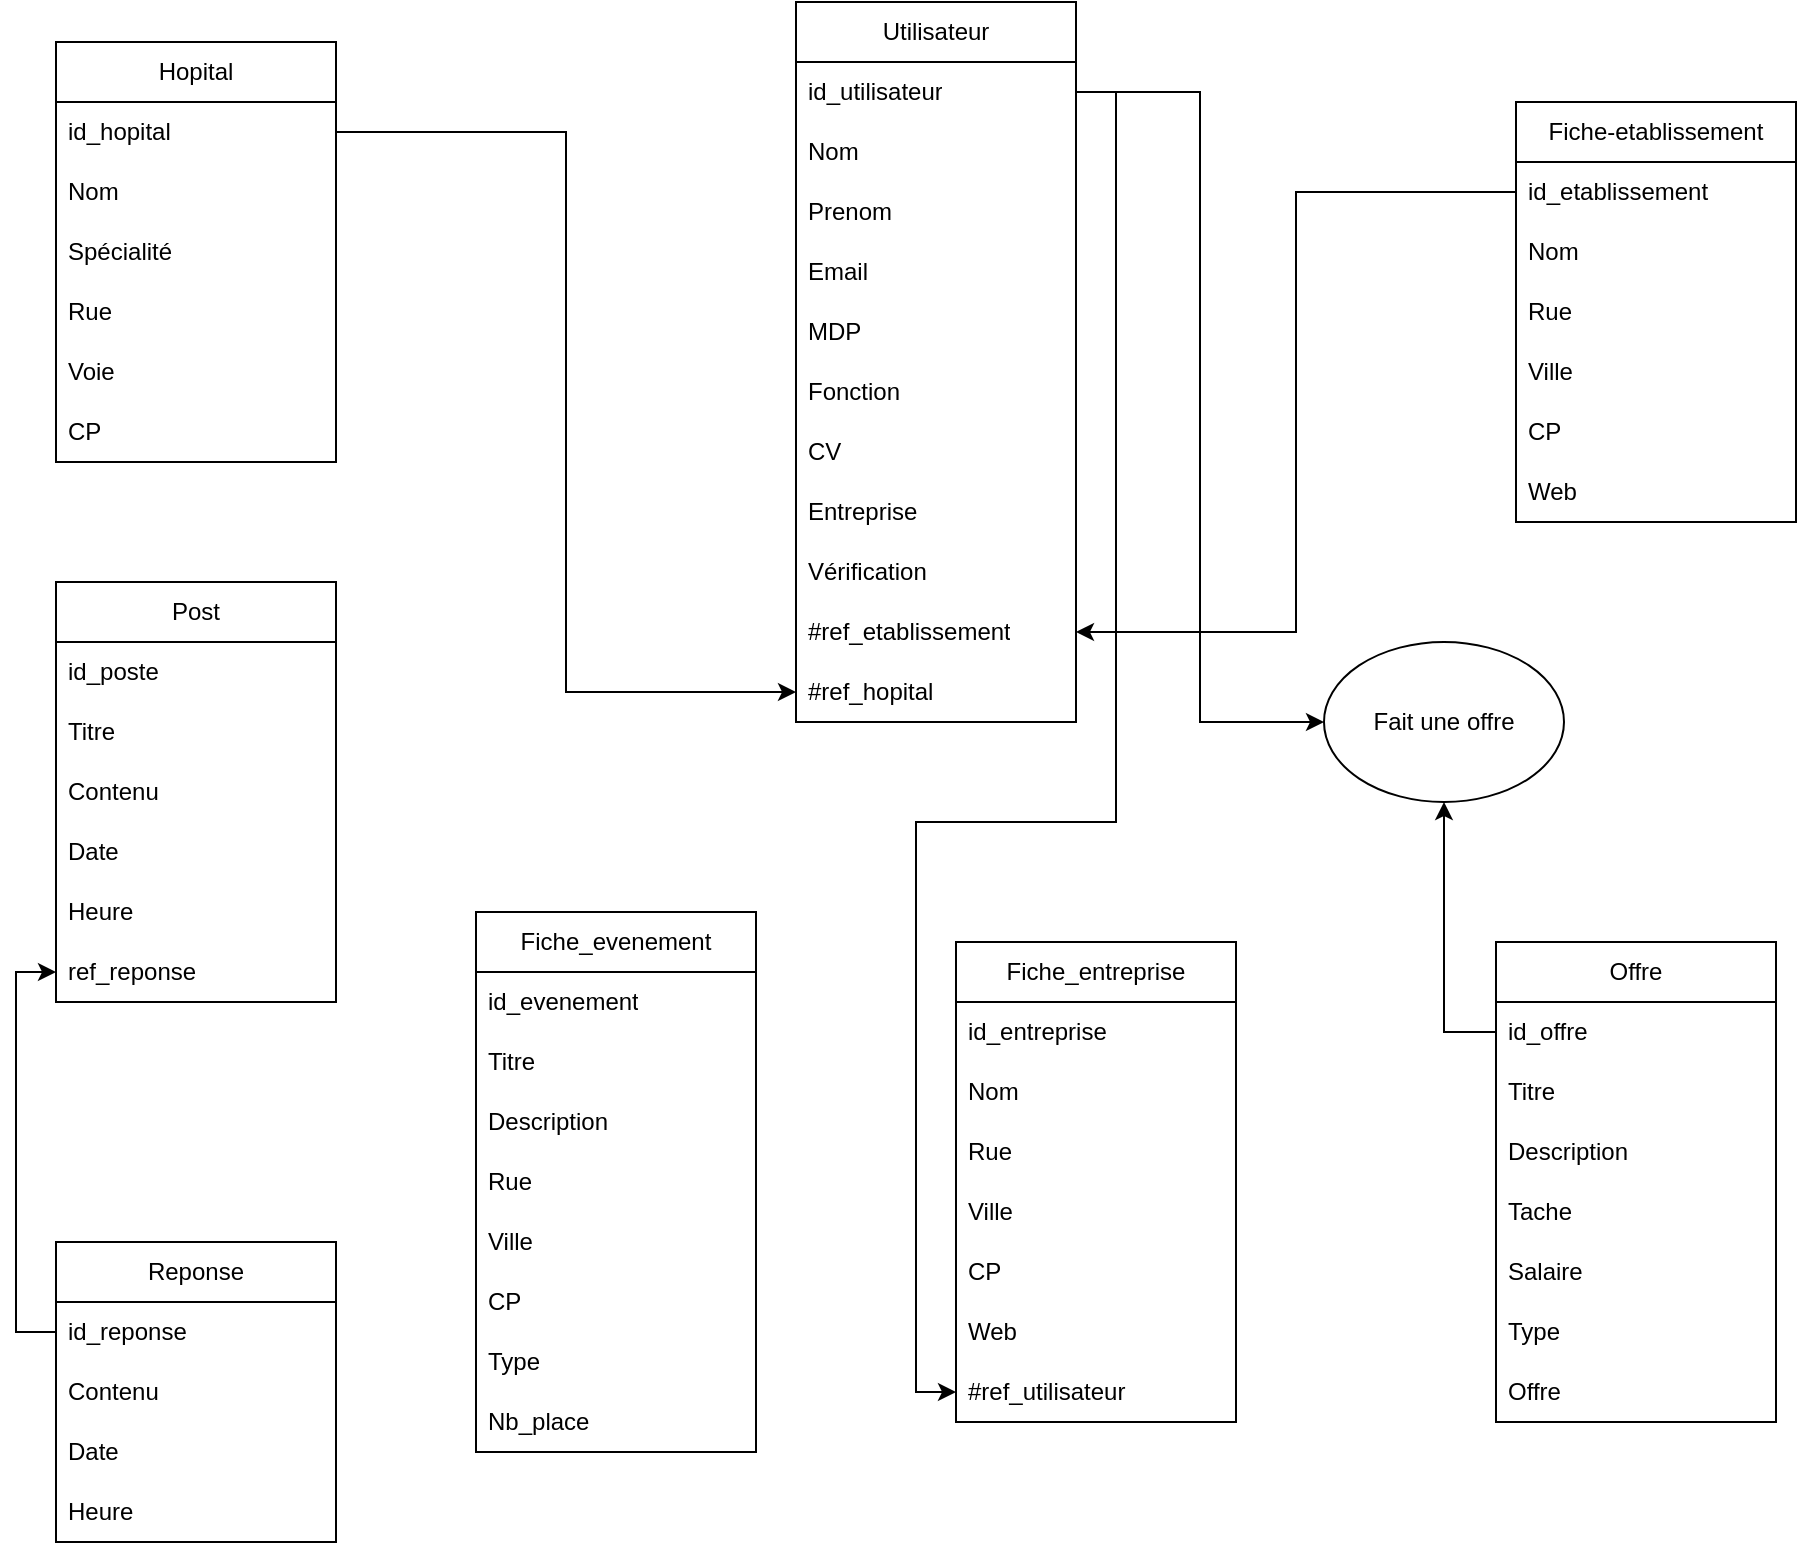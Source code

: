 <mxfile version="24.7.14">
  <diagram name="Page-1" id="6LNQsDrQWXyRYxRiRSiS">
    <mxGraphModel dx="1689" dy="-791" grid="1" gridSize="10" guides="1" tooltips="1" connect="1" arrows="1" fold="1" page="1" pageScale="1" pageWidth="827" pageHeight="1169" math="0" shadow="0">
      <root>
        <mxCell id="0" />
        <mxCell id="1" parent="0" />
        <mxCell id="l7RbJxAMahbXG61natdU-90" value="Utilisateur" style="swimlane;fontStyle=0;childLayout=stackLayout;horizontal=1;startSize=30;horizontalStack=0;resizeParent=1;resizeParentMax=0;resizeLast=0;collapsible=1;marginBottom=0;whiteSpace=wrap;html=1;" vertex="1" parent="1">
          <mxGeometry x="140" y="1540" width="140" height="360" as="geometry" />
        </mxCell>
        <mxCell id="l7RbJxAMahbXG61natdU-91" value="id_utilisateur" style="text;strokeColor=none;fillColor=none;align=left;verticalAlign=middle;spacingLeft=4;spacingRight=4;overflow=hidden;points=[[0,0.5],[1,0.5]];portConstraint=eastwest;rotatable=0;whiteSpace=wrap;html=1;" vertex="1" parent="l7RbJxAMahbXG61natdU-90">
          <mxGeometry y="30" width="140" height="30" as="geometry" />
        </mxCell>
        <mxCell id="l7RbJxAMahbXG61natdU-92" value="Nom" style="text;strokeColor=none;fillColor=none;align=left;verticalAlign=middle;spacingLeft=4;spacingRight=4;overflow=hidden;points=[[0,0.5],[1,0.5]];portConstraint=eastwest;rotatable=0;whiteSpace=wrap;html=1;" vertex="1" parent="l7RbJxAMahbXG61natdU-90">
          <mxGeometry y="60" width="140" height="30" as="geometry" />
        </mxCell>
        <mxCell id="l7RbJxAMahbXG61natdU-93" value="Prenom" style="text;strokeColor=none;fillColor=none;align=left;verticalAlign=middle;spacingLeft=4;spacingRight=4;overflow=hidden;points=[[0,0.5],[1,0.5]];portConstraint=eastwest;rotatable=0;whiteSpace=wrap;html=1;" vertex="1" parent="l7RbJxAMahbXG61natdU-90">
          <mxGeometry y="90" width="140" height="30" as="geometry" />
        </mxCell>
        <mxCell id="l7RbJxAMahbXG61natdU-94" value="Email" style="text;strokeColor=none;fillColor=none;align=left;verticalAlign=middle;spacingLeft=4;spacingRight=4;overflow=hidden;points=[[0,0.5],[1,0.5]];portConstraint=eastwest;rotatable=0;whiteSpace=wrap;html=1;" vertex="1" parent="l7RbJxAMahbXG61natdU-90">
          <mxGeometry y="120" width="140" height="30" as="geometry" />
        </mxCell>
        <mxCell id="l7RbJxAMahbXG61natdU-95" value="MDP" style="text;strokeColor=none;fillColor=none;align=left;verticalAlign=middle;spacingLeft=4;spacingRight=4;overflow=hidden;points=[[0,0.5],[1,0.5]];portConstraint=eastwest;rotatable=0;whiteSpace=wrap;html=1;" vertex="1" parent="l7RbJxAMahbXG61natdU-90">
          <mxGeometry y="150" width="140" height="30" as="geometry" />
        </mxCell>
        <mxCell id="l7RbJxAMahbXG61natdU-96" value="Fonction" style="text;strokeColor=none;fillColor=none;align=left;verticalAlign=middle;spacingLeft=4;spacingRight=4;overflow=hidden;points=[[0,0.5],[1,0.5]];portConstraint=eastwest;rotatable=0;whiteSpace=wrap;html=1;" vertex="1" parent="l7RbJxAMahbXG61natdU-90">
          <mxGeometry y="180" width="140" height="30" as="geometry" />
        </mxCell>
        <mxCell id="l7RbJxAMahbXG61natdU-97" value="CV" style="text;strokeColor=none;fillColor=none;align=left;verticalAlign=middle;spacingLeft=4;spacingRight=4;overflow=hidden;points=[[0,0.5],[1,0.5]];portConstraint=eastwest;rotatable=0;whiteSpace=wrap;html=1;" vertex="1" parent="l7RbJxAMahbXG61natdU-90">
          <mxGeometry y="210" width="140" height="30" as="geometry" />
        </mxCell>
        <mxCell id="l7RbJxAMahbXG61natdU-98" value="Entreprise" style="text;strokeColor=none;fillColor=none;align=left;verticalAlign=middle;spacingLeft=4;spacingRight=4;overflow=hidden;points=[[0,0.5],[1,0.5]];portConstraint=eastwest;rotatable=0;whiteSpace=wrap;html=1;" vertex="1" parent="l7RbJxAMahbXG61natdU-90">
          <mxGeometry y="240" width="140" height="30" as="geometry" />
        </mxCell>
        <mxCell id="l7RbJxAMahbXG61natdU-99" value="Vérification" style="text;strokeColor=none;fillColor=none;align=left;verticalAlign=middle;spacingLeft=4;spacingRight=4;overflow=hidden;points=[[0,0.5],[1,0.5]];portConstraint=eastwest;rotatable=0;whiteSpace=wrap;html=1;" vertex="1" parent="l7RbJxAMahbXG61natdU-90">
          <mxGeometry y="270" width="140" height="30" as="geometry" />
        </mxCell>
        <mxCell id="l7RbJxAMahbXG61natdU-179" value="#ref_etablissement" style="text;strokeColor=none;fillColor=none;align=left;verticalAlign=middle;spacingLeft=4;spacingRight=4;overflow=hidden;points=[[0,0.5],[1,0.5]];portConstraint=eastwest;rotatable=0;whiteSpace=wrap;html=1;strokeWidth=1;perimeterSpacing=0;" vertex="1" parent="l7RbJxAMahbXG61natdU-90">
          <mxGeometry y="300" width="140" height="30" as="geometry" />
        </mxCell>
        <mxCell id="l7RbJxAMahbXG61natdU-181" value="#ref_hopital" style="text;strokeColor=none;fillColor=none;align=left;verticalAlign=middle;spacingLeft=4;spacingRight=4;overflow=hidden;points=[[0,0.5],[1,0.5]];portConstraint=eastwest;rotatable=0;whiteSpace=wrap;html=1;" vertex="1" parent="l7RbJxAMahbXG61natdU-90">
          <mxGeometry y="330" width="140" height="30" as="geometry" />
        </mxCell>
        <mxCell id="l7RbJxAMahbXG61natdU-100" value="Hopital" style="swimlane;fontStyle=0;childLayout=stackLayout;horizontal=1;startSize=30;horizontalStack=0;resizeParent=1;resizeParentMax=0;resizeLast=0;collapsible=1;marginBottom=0;whiteSpace=wrap;html=1;" vertex="1" parent="1">
          <mxGeometry x="-230" y="1560" width="140" height="210" as="geometry" />
        </mxCell>
        <mxCell id="l7RbJxAMahbXG61natdU-101" value="id_hopital" style="text;strokeColor=none;fillColor=none;align=left;verticalAlign=middle;spacingLeft=4;spacingRight=4;overflow=hidden;points=[[0,0.5],[1,0.5]];portConstraint=eastwest;rotatable=0;whiteSpace=wrap;html=1;" vertex="1" parent="l7RbJxAMahbXG61natdU-100">
          <mxGeometry y="30" width="140" height="30" as="geometry" />
        </mxCell>
        <mxCell id="l7RbJxAMahbXG61natdU-102" value="Nom" style="text;strokeColor=none;fillColor=none;align=left;verticalAlign=middle;spacingLeft=4;spacingRight=4;overflow=hidden;points=[[0,0.5],[1,0.5]];portConstraint=eastwest;rotatable=0;whiteSpace=wrap;html=1;" vertex="1" parent="l7RbJxAMahbXG61natdU-100">
          <mxGeometry y="60" width="140" height="30" as="geometry" />
        </mxCell>
        <mxCell id="l7RbJxAMahbXG61natdU-103" value="Spécialité" style="text;strokeColor=none;fillColor=none;align=left;verticalAlign=middle;spacingLeft=4;spacingRight=4;overflow=hidden;points=[[0,0.5],[1,0.5]];portConstraint=eastwest;rotatable=0;whiteSpace=wrap;html=1;strokeWidth=1;perimeterSpacing=0;" vertex="1" parent="l7RbJxAMahbXG61natdU-100">
          <mxGeometry y="90" width="140" height="30" as="geometry" />
        </mxCell>
        <mxCell id="l7RbJxAMahbXG61natdU-104" value="Rue" style="text;strokeColor=none;fillColor=none;align=left;verticalAlign=middle;spacingLeft=4;spacingRight=4;overflow=hidden;points=[[0,0.5],[1,0.5]];portConstraint=eastwest;rotatable=0;whiteSpace=wrap;html=1;" vertex="1" parent="l7RbJxAMahbXG61natdU-100">
          <mxGeometry y="120" width="140" height="30" as="geometry" />
        </mxCell>
        <mxCell id="l7RbJxAMahbXG61natdU-105" value="Voie" style="text;strokeColor=none;fillColor=none;align=left;verticalAlign=middle;spacingLeft=4;spacingRight=4;overflow=hidden;points=[[0,0.5],[1,0.5]];portConstraint=eastwest;rotatable=0;whiteSpace=wrap;html=1;" vertex="1" parent="l7RbJxAMahbXG61natdU-100">
          <mxGeometry y="150" width="140" height="30" as="geometry" />
        </mxCell>
        <mxCell id="l7RbJxAMahbXG61natdU-106" value="CP" style="text;strokeColor=none;fillColor=none;align=left;verticalAlign=middle;spacingLeft=4;spacingRight=4;overflow=hidden;points=[[0,0.5],[1,0.5]];portConstraint=eastwest;rotatable=0;whiteSpace=wrap;html=1;" vertex="1" parent="l7RbJxAMahbXG61natdU-100">
          <mxGeometry y="180" width="140" height="30" as="geometry" />
        </mxCell>
        <mxCell id="l7RbJxAMahbXG61natdU-107" value="Fiche_entreprise" style="swimlane;fontStyle=0;childLayout=stackLayout;horizontal=1;startSize=30;horizontalStack=0;resizeParent=1;resizeParentMax=0;resizeLast=0;collapsible=1;marginBottom=0;whiteSpace=wrap;html=1;" vertex="1" parent="1">
          <mxGeometry x="220" y="2010" width="140" height="240" as="geometry" />
        </mxCell>
        <mxCell id="l7RbJxAMahbXG61natdU-108" value="id_entreprise" style="text;strokeColor=none;fillColor=none;align=left;verticalAlign=middle;spacingLeft=4;spacingRight=4;overflow=hidden;points=[[0,0.5],[1,0.5]];portConstraint=eastwest;rotatable=0;whiteSpace=wrap;html=1;" vertex="1" parent="l7RbJxAMahbXG61natdU-107">
          <mxGeometry y="30" width="140" height="30" as="geometry" />
        </mxCell>
        <mxCell id="l7RbJxAMahbXG61natdU-109" value="Nom" style="text;strokeColor=none;fillColor=none;align=left;verticalAlign=middle;spacingLeft=4;spacingRight=4;overflow=hidden;points=[[0,0.5],[1,0.5]];portConstraint=eastwest;rotatable=0;whiteSpace=wrap;html=1;" vertex="1" parent="l7RbJxAMahbXG61natdU-107">
          <mxGeometry y="60" width="140" height="30" as="geometry" />
        </mxCell>
        <mxCell id="l7RbJxAMahbXG61natdU-110" value="Rue" style="text;strokeColor=none;fillColor=none;align=left;verticalAlign=middle;spacingLeft=4;spacingRight=4;overflow=hidden;points=[[0,0.5],[1,0.5]];portConstraint=eastwest;rotatable=0;whiteSpace=wrap;html=1;" vertex="1" parent="l7RbJxAMahbXG61natdU-107">
          <mxGeometry y="90" width="140" height="30" as="geometry" />
        </mxCell>
        <mxCell id="l7RbJxAMahbXG61natdU-111" value="Ville" style="text;strokeColor=none;fillColor=none;align=left;verticalAlign=middle;spacingLeft=4;spacingRight=4;overflow=hidden;points=[[0,0.5],[1,0.5]];portConstraint=eastwest;rotatable=0;whiteSpace=wrap;html=1;" vertex="1" parent="l7RbJxAMahbXG61natdU-107">
          <mxGeometry y="120" width="140" height="30" as="geometry" />
        </mxCell>
        <mxCell id="l7RbJxAMahbXG61natdU-112" value="CP" style="text;strokeColor=none;fillColor=none;align=left;verticalAlign=middle;spacingLeft=4;spacingRight=4;overflow=hidden;points=[[0,0.5],[1,0.5]];portConstraint=eastwest;rotatable=0;whiteSpace=wrap;html=1;" vertex="1" parent="l7RbJxAMahbXG61natdU-107">
          <mxGeometry y="150" width="140" height="30" as="geometry" />
        </mxCell>
        <mxCell id="l7RbJxAMahbXG61natdU-113" value="Web" style="text;strokeColor=none;fillColor=none;align=left;verticalAlign=middle;spacingLeft=4;spacingRight=4;overflow=hidden;points=[[0,0.5],[1,0.5]];portConstraint=eastwest;rotatable=0;whiteSpace=wrap;html=1;" vertex="1" parent="l7RbJxAMahbXG61natdU-107">
          <mxGeometry y="180" width="140" height="30" as="geometry" />
        </mxCell>
        <mxCell id="l7RbJxAMahbXG61natdU-185" value="#ref_utilisateur" style="text;strokeColor=none;fillColor=none;align=left;verticalAlign=middle;spacingLeft=4;spacingRight=4;overflow=hidden;points=[[0,0.5],[1,0.5]];portConstraint=eastwest;rotatable=0;whiteSpace=wrap;html=1;" vertex="1" parent="l7RbJxAMahbXG61natdU-107">
          <mxGeometry y="210" width="140" height="30" as="geometry" />
        </mxCell>
        <mxCell id="l7RbJxAMahbXG61natdU-114" value="Fiche-etablissement" style="swimlane;fontStyle=0;childLayout=stackLayout;horizontal=1;startSize=30;horizontalStack=0;resizeParent=1;resizeParentMax=0;resizeLast=0;collapsible=1;marginBottom=0;whiteSpace=wrap;html=1;" vertex="1" parent="1">
          <mxGeometry x="500" y="1590" width="140" height="210" as="geometry" />
        </mxCell>
        <mxCell id="l7RbJxAMahbXG61natdU-115" value="id_etablissement" style="text;strokeColor=none;fillColor=none;align=left;verticalAlign=middle;spacingLeft=4;spacingRight=4;overflow=hidden;points=[[0,0.5],[1,0.5]];portConstraint=eastwest;rotatable=0;whiteSpace=wrap;html=1;" vertex="1" parent="l7RbJxAMahbXG61natdU-114">
          <mxGeometry y="30" width="140" height="30" as="geometry" />
        </mxCell>
        <mxCell id="l7RbJxAMahbXG61natdU-116" value="Nom" style="text;strokeColor=none;fillColor=none;align=left;verticalAlign=middle;spacingLeft=4;spacingRight=4;overflow=hidden;points=[[0,0.5],[1,0.5]];portConstraint=eastwest;rotatable=0;whiteSpace=wrap;html=1;" vertex="1" parent="l7RbJxAMahbXG61natdU-114">
          <mxGeometry y="60" width="140" height="30" as="geometry" />
        </mxCell>
        <mxCell id="l7RbJxAMahbXG61natdU-117" value="Rue" style="text;strokeColor=none;fillColor=none;align=left;verticalAlign=middle;spacingLeft=4;spacingRight=4;overflow=hidden;points=[[0,0.5],[1,0.5]];portConstraint=eastwest;rotatable=0;whiteSpace=wrap;html=1;" vertex="1" parent="l7RbJxAMahbXG61natdU-114">
          <mxGeometry y="90" width="140" height="30" as="geometry" />
        </mxCell>
        <mxCell id="l7RbJxAMahbXG61natdU-118" value="Ville" style="text;strokeColor=none;fillColor=none;align=left;verticalAlign=middle;spacingLeft=4;spacingRight=4;overflow=hidden;points=[[0,0.5],[1,0.5]];portConstraint=eastwest;rotatable=0;whiteSpace=wrap;html=1;" vertex="1" parent="l7RbJxAMahbXG61natdU-114">
          <mxGeometry y="120" width="140" height="30" as="geometry" />
        </mxCell>
        <mxCell id="l7RbJxAMahbXG61natdU-119" value="CP" style="text;strokeColor=none;fillColor=none;align=left;verticalAlign=middle;spacingLeft=4;spacingRight=4;overflow=hidden;points=[[0,0.5],[1,0.5]];portConstraint=eastwest;rotatable=0;whiteSpace=wrap;html=1;" vertex="1" parent="l7RbJxAMahbXG61natdU-114">
          <mxGeometry y="150" width="140" height="30" as="geometry" />
        </mxCell>
        <mxCell id="l7RbJxAMahbXG61natdU-120" value="Web" style="text;strokeColor=none;fillColor=none;align=left;verticalAlign=middle;spacingLeft=4;spacingRight=4;overflow=hidden;points=[[0,0.5],[1,0.5]];portConstraint=eastwest;rotatable=0;whiteSpace=wrap;html=1;" vertex="1" parent="l7RbJxAMahbXG61natdU-114">
          <mxGeometry y="180" width="140" height="30" as="geometry" />
        </mxCell>
        <mxCell id="l7RbJxAMahbXG61natdU-121" value="Offre" style="swimlane;fontStyle=0;childLayout=stackLayout;horizontal=1;startSize=30;horizontalStack=0;resizeParent=1;resizeParentMax=0;resizeLast=0;collapsible=1;marginBottom=0;whiteSpace=wrap;html=1;" vertex="1" parent="1">
          <mxGeometry x="490" y="2010" width="140" height="240" as="geometry" />
        </mxCell>
        <mxCell id="l7RbJxAMahbXG61natdU-122" value="id_offre" style="text;strokeColor=none;fillColor=none;align=left;verticalAlign=middle;spacingLeft=4;spacingRight=4;overflow=hidden;points=[[0,0.5],[1,0.5]];portConstraint=eastwest;rotatable=0;whiteSpace=wrap;html=1;" vertex="1" parent="l7RbJxAMahbXG61natdU-121">
          <mxGeometry y="30" width="140" height="30" as="geometry" />
        </mxCell>
        <mxCell id="l7RbJxAMahbXG61natdU-123" value="Titre" style="text;strokeColor=none;fillColor=none;align=left;verticalAlign=middle;spacingLeft=4;spacingRight=4;overflow=hidden;points=[[0,0.5],[1,0.5]];portConstraint=eastwest;rotatable=0;whiteSpace=wrap;html=1;" vertex="1" parent="l7RbJxAMahbXG61natdU-121">
          <mxGeometry y="60" width="140" height="30" as="geometry" />
        </mxCell>
        <mxCell id="l7RbJxAMahbXG61natdU-124" value="Description" style="text;strokeColor=none;fillColor=none;align=left;verticalAlign=middle;spacingLeft=4;spacingRight=4;overflow=hidden;points=[[0,0.5],[1,0.5]];portConstraint=eastwest;rotatable=0;whiteSpace=wrap;html=1;strokeWidth=1;perimeterSpacing=0;" vertex="1" parent="l7RbJxAMahbXG61natdU-121">
          <mxGeometry y="90" width="140" height="30" as="geometry" />
        </mxCell>
        <mxCell id="l7RbJxAMahbXG61natdU-125" value="Tache&lt;span style=&quot;color: rgba(0, 0, 0, 0); font-family: monospace; font-size: 0px; text-wrap: nowrap;&quot;&gt;%3CmxGraphModel%3E%3Croot%3E%3CmxCell%20id%3D%220%22%2F%3E%3CmxCell%20id%3D%221%22%20parent%3D%220%22%2F%3E%3CmxCell%20id%3D%222%22%20value%3D%22Description%22%20style%3D%22text%3BstrokeColor%3Dnone%3BfillColor%3Dnone%3Balign%3Dleft%3BverticalAlign%3Dmiddle%3BspacingLeft%3D4%3BspacingRight%3D4%3Boverflow%3Dhidden%3Bpoints%3D%5B%5B0%2C0.5%5D%2C%5B1%2C0.5%5D%5D%3BportConstraint%3Deastwest%3Brotatable%3D0%3BwhiteSpace%3Dwrap%3Bhtml%3D1%3BstrokeWidth%3D1%3BperimeterSpacing%3D0%3B%22%20vertex%3D%221%22%20parent%3D%221%22%3E%3CmxGeometry%20x%3D%22160%22%20y%3D%22590%22%20width%3D%22140%22%20height%3D%2230%22%20as%3D%22geometry%22%2F%3E%3C%2FmxCell%3E%3C%2Froot%3E%3C%2FmxGraphModel%3E&lt;/span&gt;" style="text;strokeColor=none;fillColor=none;align=left;verticalAlign=middle;spacingLeft=4;spacingRight=4;overflow=hidden;points=[[0,0.5],[1,0.5]];portConstraint=eastwest;rotatable=0;whiteSpace=wrap;html=1;strokeWidth=1;perimeterSpacing=0;" vertex="1" parent="l7RbJxAMahbXG61natdU-121">
          <mxGeometry y="120" width="140" height="30" as="geometry" />
        </mxCell>
        <mxCell id="l7RbJxAMahbXG61natdU-126" value="Salaire" style="text;strokeColor=none;fillColor=none;align=left;verticalAlign=middle;spacingLeft=4;spacingRight=4;overflow=hidden;points=[[0,0.5],[1,0.5]];portConstraint=eastwest;rotatable=0;whiteSpace=wrap;html=1;strokeWidth=1;perimeterSpacing=0;" vertex="1" parent="l7RbJxAMahbXG61natdU-121">
          <mxGeometry y="150" width="140" height="30" as="geometry" />
        </mxCell>
        <mxCell id="l7RbJxAMahbXG61natdU-127" value="Type" style="text;strokeColor=none;fillColor=none;align=left;verticalAlign=middle;spacingLeft=4;spacingRight=4;overflow=hidden;points=[[0,0.5],[1,0.5]];portConstraint=eastwest;rotatable=0;whiteSpace=wrap;html=1;strokeWidth=1;perimeterSpacing=0;" vertex="1" parent="l7RbJxAMahbXG61natdU-121">
          <mxGeometry y="180" width="140" height="30" as="geometry" />
        </mxCell>
        <mxCell id="l7RbJxAMahbXG61natdU-128" value="Offre" style="text;strokeColor=none;fillColor=none;align=left;verticalAlign=middle;spacingLeft=4;spacingRight=4;overflow=hidden;points=[[0,0.5],[1,0.5]];portConstraint=eastwest;rotatable=0;whiteSpace=wrap;html=1;strokeWidth=1;perimeterSpacing=0;" vertex="1" parent="l7RbJxAMahbXG61natdU-121">
          <mxGeometry y="210" width="140" height="30" as="geometry" />
        </mxCell>
        <mxCell id="l7RbJxAMahbXG61natdU-129" value="Fiche_evenement" style="swimlane;fontStyle=0;childLayout=stackLayout;horizontal=1;startSize=30;horizontalStack=0;resizeParent=1;resizeParentMax=0;resizeLast=0;collapsible=1;marginBottom=0;whiteSpace=wrap;html=1;" vertex="1" parent="1">
          <mxGeometry x="-20" y="1995" width="140" height="270" as="geometry" />
        </mxCell>
        <mxCell id="l7RbJxAMahbXG61natdU-130" value="id_evenement" style="text;strokeColor=none;fillColor=none;align=left;verticalAlign=middle;spacingLeft=4;spacingRight=4;overflow=hidden;points=[[0,0.5],[1,0.5]];portConstraint=eastwest;rotatable=0;whiteSpace=wrap;html=1;" vertex="1" parent="l7RbJxAMahbXG61natdU-129">
          <mxGeometry y="30" width="140" height="30" as="geometry" />
        </mxCell>
        <mxCell id="l7RbJxAMahbXG61natdU-131" value="Titre" style="text;strokeColor=none;fillColor=none;align=left;verticalAlign=middle;spacingLeft=4;spacingRight=4;overflow=hidden;points=[[0,0.5],[1,0.5]];portConstraint=eastwest;rotatable=0;whiteSpace=wrap;html=1;" vertex="1" parent="l7RbJxAMahbXG61natdU-129">
          <mxGeometry y="60" width="140" height="30" as="geometry" />
        </mxCell>
        <mxCell id="l7RbJxAMahbXG61natdU-132" value="Description" style="text;strokeColor=none;fillColor=none;align=left;verticalAlign=middle;spacingLeft=4;spacingRight=4;overflow=hidden;points=[[0,0.5],[1,0.5]];portConstraint=eastwest;rotatable=0;whiteSpace=wrap;html=1;strokeWidth=1;perimeterSpacing=0;" vertex="1" parent="l7RbJxAMahbXG61natdU-129">
          <mxGeometry y="90" width="140" height="30" as="geometry" />
        </mxCell>
        <mxCell id="l7RbJxAMahbXG61natdU-133" value="Rue" style="text;strokeColor=none;fillColor=none;align=left;verticalAlign=middle;spacingLeft=4;spacingRight=4;overflow=hidden;points=[[0,0.5],[1,0.5]];portConstraint=eastwest;rotatable=0;whiteSpace=wrap;html=1;" vertex="1" parent="l7RbJxAMahbXG61natdU-129">
          <mxGeometry y="120" width="140" height="30" as="geometry" />
        </mxCell>
        <mxCell id="l7RbJxAMahbXG61natdU-134" value="Ville" style="text;strokeColor=none;fillColor=none;align=left;verticalAlign=middle;spacingLeft=4;spacingRight=4;overflow=hidden;points=[[0,0.5],[1,0.5]];portConstraint=eastwest;rotatable=0;whiteSpace=wrap;html=1;" vertex="1" parent="l7RbJxAMahbXG61natdU-129">
          <mxGeometry y="150" width="140" height="30" as="geometry" />
        </mxCell>
        <mxCell id="l7RbJxAMahbXG61natdU-135" value="CP" style="text;strokeColor=none;fillColor=none;align=left;verticalAlign=middle;spacingLeft=4;spacingRight=4;overflow=hidden;points=[[0,0.5],[1,0.5]];portConstraint=eastwest;rotatable=0;whiteSpace=wrap;html=1;" vertex="1" parent="l7RbJxAMahbXG61natdU-129">
          <mxGeometry y="180" width="140" height="30" as="geometry" />
        </mxCell>
        <mxCell id="l7RbJxAMahbXG61natdU-136" value="Type" style="text;strokeColor=none;fillColor=none;align=left;verticalAlign=middle;spacingLeft=4;spacingRight=4;overflow=hidden;points=[[0,0.5],[1,0.5]];portConstraint=eastwest;rotatable=0;whiteSpace=wrap;html=1;" vertex="1" parent="l7RbJxAMahbXG61natdU-129">
          <mxGeometry y="210" width="140" height="30" as="geometry" />
        </mxCell>
        <mxCell id="l7RbJxAMahbXG61natdU-137" value="Nb_place" style="text;strokeColor=none;fillColor=none;align=left;verticalAlign=middle;spacingLeft=4;spacingRight=4;overflow=hidden;points=[[0,0.5],[1,0.5]];portConstraint=eastwest;rotatable=0;whiteSpace=wrap;html=1;" vertex="1" parent="l7RbJxAMahbXG61natdU-129">
          <mxGeometry y="240" width="140" height="30" as="geometry" />
        </mxCell>
        <mxCell id="l7RbJxAMahbXG61natdU-138" value="Post" style="swimlane;fontStyle=0;childLayout=stackLayout;horizontal=1;startSize=30;horizontalStack=0;resizeParent=1;resizeParentMax=0;resizeLast=0;collapsible=1;marginBottom=0;whiteSpace=wrap;html=1;" vertex="1" parent="1">
          <mxGeometry x="-230" y="1830" width="140" height="210" as="geometry" />
        </mxCell>
        <mxCell id="l7RbJxAMahbXG61natdU-139" value="id_poste" style="text;strokeColor=none;fillColor=none;align=left;verticalAlign=middle;spacingLeft=4;spacingRight=4;overflow=hidden;points=[[0,0.5],[1,0.5]];portConstraint=eastwest;rotatable=0;whiteSpace=wrap;html=1;" vertex="1" parent="l7RbJxAMahbXG61natdU-138">
          <mxGeometry y="30" width="140" height="30" as="geometry" />
        </mxCell>
        <mxCell id="l7RbJxAMahbXG61natdU-140" value="Titre" style="text;strokeColor=none;fillColor=none;align=left;verticalAlign=middle;spacingLeft=4;spacingRight=4;overflow=hidden;points=[[0,0.5],[1,0.5]];portConstraint=eastwest;rotatable=0;whiteSpace=wrap;html=1;" vertex="1" parent="l7RbJxAMahbXG61natdU-138">
          <mxGeometry y="60" width="140" height="30" as="geometry" />
        </mxCell>
        <mxCell id="l7RbJxAMahbXG61natdU-141" value="Contenu" style="text;strokeColor=none;fillColor=none;align=left;verticalAlign=middle;spacingLeft=4;spacingRight=4;overflow=hidden;points=[[0,0.5],[1,0.5]];portConstraint=eastwest;rotatable=0;whiteSpace=wrap;html=1;" vertex="1" parent="l7RbJxAMahbXG61natdU-138">
          <mxGeometry y="90" width="140" height="30" as="geometry" />
        </mxCell>
        <mxCell id="l7RbJxAMahbXG61natdU-142" value="Date" style="text;strokeColor=none;fillColor=none;align=left;verticalAlign=middle;spacingLeft=4;spacingRight=4;overflow=hidden;points=[[0,0.5],[1,0.5]];portConstraint=eastwest;rotatable=0;whiteSpace=wrap;html=1;" vertex="1" parent="l7RbJxAMahbXG61natdU-138">
          <mxGeometry y="120" width="140" height="30" as="geometry" />
        </mxCell>
        <mxCell id="l7RbJxAMahbXG61natdU-143" value="Heure" style="text;strokeColor=none;fillColor=none;align=left;verticalAlign=middle;spacingLeft=4;spacingRight=4;overflow=hidden;points=[[0,0.5],[1,0.5]];portConstraint=eastwest;rotatable=0;whiteSpace=wrap;html=1;" vertex="1" parent="l7RbJxAMahbXG61natdU-138">
          <mxGeometry y="150" width="140" height="30" as="geometry" />
        </mxCell>
        <mxCell id="l7RbJxAMahbXG61natdU-190" value="ref_reponse" style="text;strokeColor=none;fillColor=none;align=left;verticalAlign=middle;spacingLeft=4;spacingRight=4;overflow=hidden;points=[[0,0.5],[1,0.5]];portConstraint=eastwest;rotatable=0;whiteSpace=wrap;html=1;" vertex="1" parent="l7RbJxAMahbXG61natdU-138">
          <mxGeometry y="180" width="140" height="30" as="geometry" />
        </mxCell>
        <mxCell id="l7RbJxAMahbXG61natdU-145" value="Reponse" style="swimlane;fontStyle=0;childLayout=stackLayout;horizontal=1;startSize=30;horizontalStack=0;resizeParent=1;resizeParentMax=0;resizeLast=0;collapsible=1;marginBottom=0;whiteSpace=wrap;html=1;" vertex="1" parent="1">
          <mxGeometry x="-230" y="2160" width="140" height="150" as="geometry" />
        </mxCell>
        <mxCell id="l7RbJxAMahbXG61natdU-146" value="id_reponse" style="text;strokeColor=none;fillColor=none;align=left;verticalAlign=middle;spacingLeft=4;spacingRight=4;overflow=hidden;points=[[0,0.5],[1,0.5]];portConstraint=eastwest;rotatable=0;whiteSpace=wrap;html=1;" vertex="1" parent="l7RbJxAMahbXG61natdU-145">
          <mxGeometry y="30" width="140" height="30" as="geometry" />
        </mxCell>
        <mxCell id="l7RbJxAMahbXG61natdU-147" value="Contenu" style="text;strokeColor=none;fillColor=none;align=left;verticalAlign=middle;spacingLeft=4;spacingRight=4;overflow=hidden;points=[[0,0.5],[1,0.5]];portConstraint=eastwest;rotatable=0;whiteSpace=wrap;html=1;" vertex="1" parent="l7RbJxAMahbXG61natdU-145">
          <mxGeometry y="60" width="140" height="30" as="geometry" />
        </mxCell>
        <mxCell id="l7RbJxAMahbXG61natdU-148" value="Date" style="text;strokeColor=none;fillColor=none;align=left;verticalAlign=middle;spacingLeft=4;spacingRight=4;overflow=hidden;points=[[0,0.5],[1,0.5]];portConstraint=eastwest;rotatable=0;whiteSpace=wrap;html=1;" vertex="1" parent="l7RbJxAMahbXG61natdU-145">
          <mxGeometry y="90" width="140" height="30" as="geometry" />
        </mxCell>
        <mxCell id="l7RbJxAMahbXG61natdU-149" value="Heure" style="text;strokeColor=none;fillColor=none;align=left;verticalAlign=middle;spacingLeft=4;spacingRight=4;overflow=hidden;points=[[0,0.5],[1,0.5]];portConstraint=eastwest;rotatable=0;whiteSpace=wrap;html=1;" vertex="1" parent="l7RbJxAMahbXG61natdU-145">
          <mxGeometry y="120" width="140" height="30" as="geometry" />
        </mxCell>
        <mxCell id="l7RbJxAMahbXG61natdU-158" style="edgeStyle=orthogonalEdgeStyle;rounded=0;orthogonalLoop=1;jettySize=auto;html=1;exitX=0.5;exitY=1;exitDx=0;exitDy=0;" edge="1" parent="1">
          <mxGeometry relative="1" as="geometry">
            <mxPoint x="20" y="1710" as="sourcePoint" />
            <mxPoint x="20" y="1710" as="targetPoint" />
          </mxGeometry>
        </mxCell>
        <mxCell id="l7RbJxAMahbXG61natdU-186" style="edgeStyle=orthogonalEdgeStyle;rounded=0;orthogonalLoop=1;jettySize=auto;html=1;entryX=0;entryY=0.5;entryDx=0;entryDy=0;" edge="1" parent="1" source="l7RbJxAMahbXG61natdU-91" target="l7RbJxAMahbXG61natdU-185">
          <mxGeometry relative="1" as="geometry">
            <Array as="points">
              <mxPoint x="300" y="1585" />
              <mxPoint x="300" y="1950" />
              <mxPoint x="200" y="1950" />
              <mxPoint x="200" y="2235" />
            </Array>
          </mxGeometry>
        </mxCell>
        <mxCell id="l7RbJxAMahbXG61natdU-187" value="Fait une offre" style="ellipse;whiteSpace=wrap;html=1;" vertex="1" parent="1">
          <mxGeometry x="404" y="1860" width="120" height="80" as="geometry" />
        </mxCell>
        <mxCell id="l7RbJxAMahbXG61natdU-188" style="edgeStyle=orthogonalEdgeStyle;rounded=0;orthogonalLoop=1;jettySize=auto;html=1;" edge="1" parent="1" source="l7RbJxAMahbXG61natdU-122" target="l7RbJxAMahbXG61natdU-187">
          <mxGeometry relative="1" as="geometry" />
        </mxCell>
        <mxCell id="l7RbJxAMahbXG61natdU-189" style="edgeStyle=orthogonalEdgeStyle;rounded=0;orthogonalLoop=1;jettySize=auto;html=1;entryX=0;entryY=0.5;entryDx=0;entryDy=0;" edge="1" parent="1" source="l7RbJxAMahbXG61natdU-91" target="l7RbJxAMahbXG61natdU-187">
          <mxGeometry relative="1" as="geometry" />
        </mxCell>
        <mxCell id="l7RbJxAMahbXG61natdU-191" style="edgeStyle=orthogonalEdgeStyle;rounded=0;orthogonalLoop=1;jettySize=auto;html=1;entryX=0;entryY=0.5;entryDx=0;entryDy=0;" edge="1" parent="1" source="l7RbJxAMahbXG61natdU-146" target="l7RbJxAMahbXG61natdU-190">
          <mxGeometry relative="1" as="geometry" />
        </mxCell>
        <mxCell id="l7RbJxAMahbXG61natdU-192" style="edgeStyle=orthogonalEdgeStyle;rounded=0;orthogonalLoop=1;jettySize=auto;html=1;exitX=0;exitY=0.5;exitDx=0;exitDy=0;entryX=1;entryY=0.5;entryDx=0;entryDy=0;" edge="1" parent="1" source="l7RbJxAMahbXG61natdU-115" target="l7RbJxAMahbXG61natdU-179">
          <mxGeometry relative="1" as="geometry" />
        </mxCell>
        <mxCell id="l7RbJxAMahbXG61natdU-193" style="edgeStyle=orthogonalEdgeStyle;rounded=0;orthogonalLoop=1;jettySize=auto;html=1;exitX=1;exitY=0.5;exitDx=0;exitDy=0;entryX=0;entryY=0.5;entryDx=0;entryDy=0;" edge="1" parent="1" source="l7RbJxAMahbXG61natdU-101" target="l7RbJxAMahbXG61natdU-181">
          <mxGeometry relative="1" as="geometry" />
        </mxCell>
      </root>
    </mxGraphModel>
  </diagram>
</mxfile>
